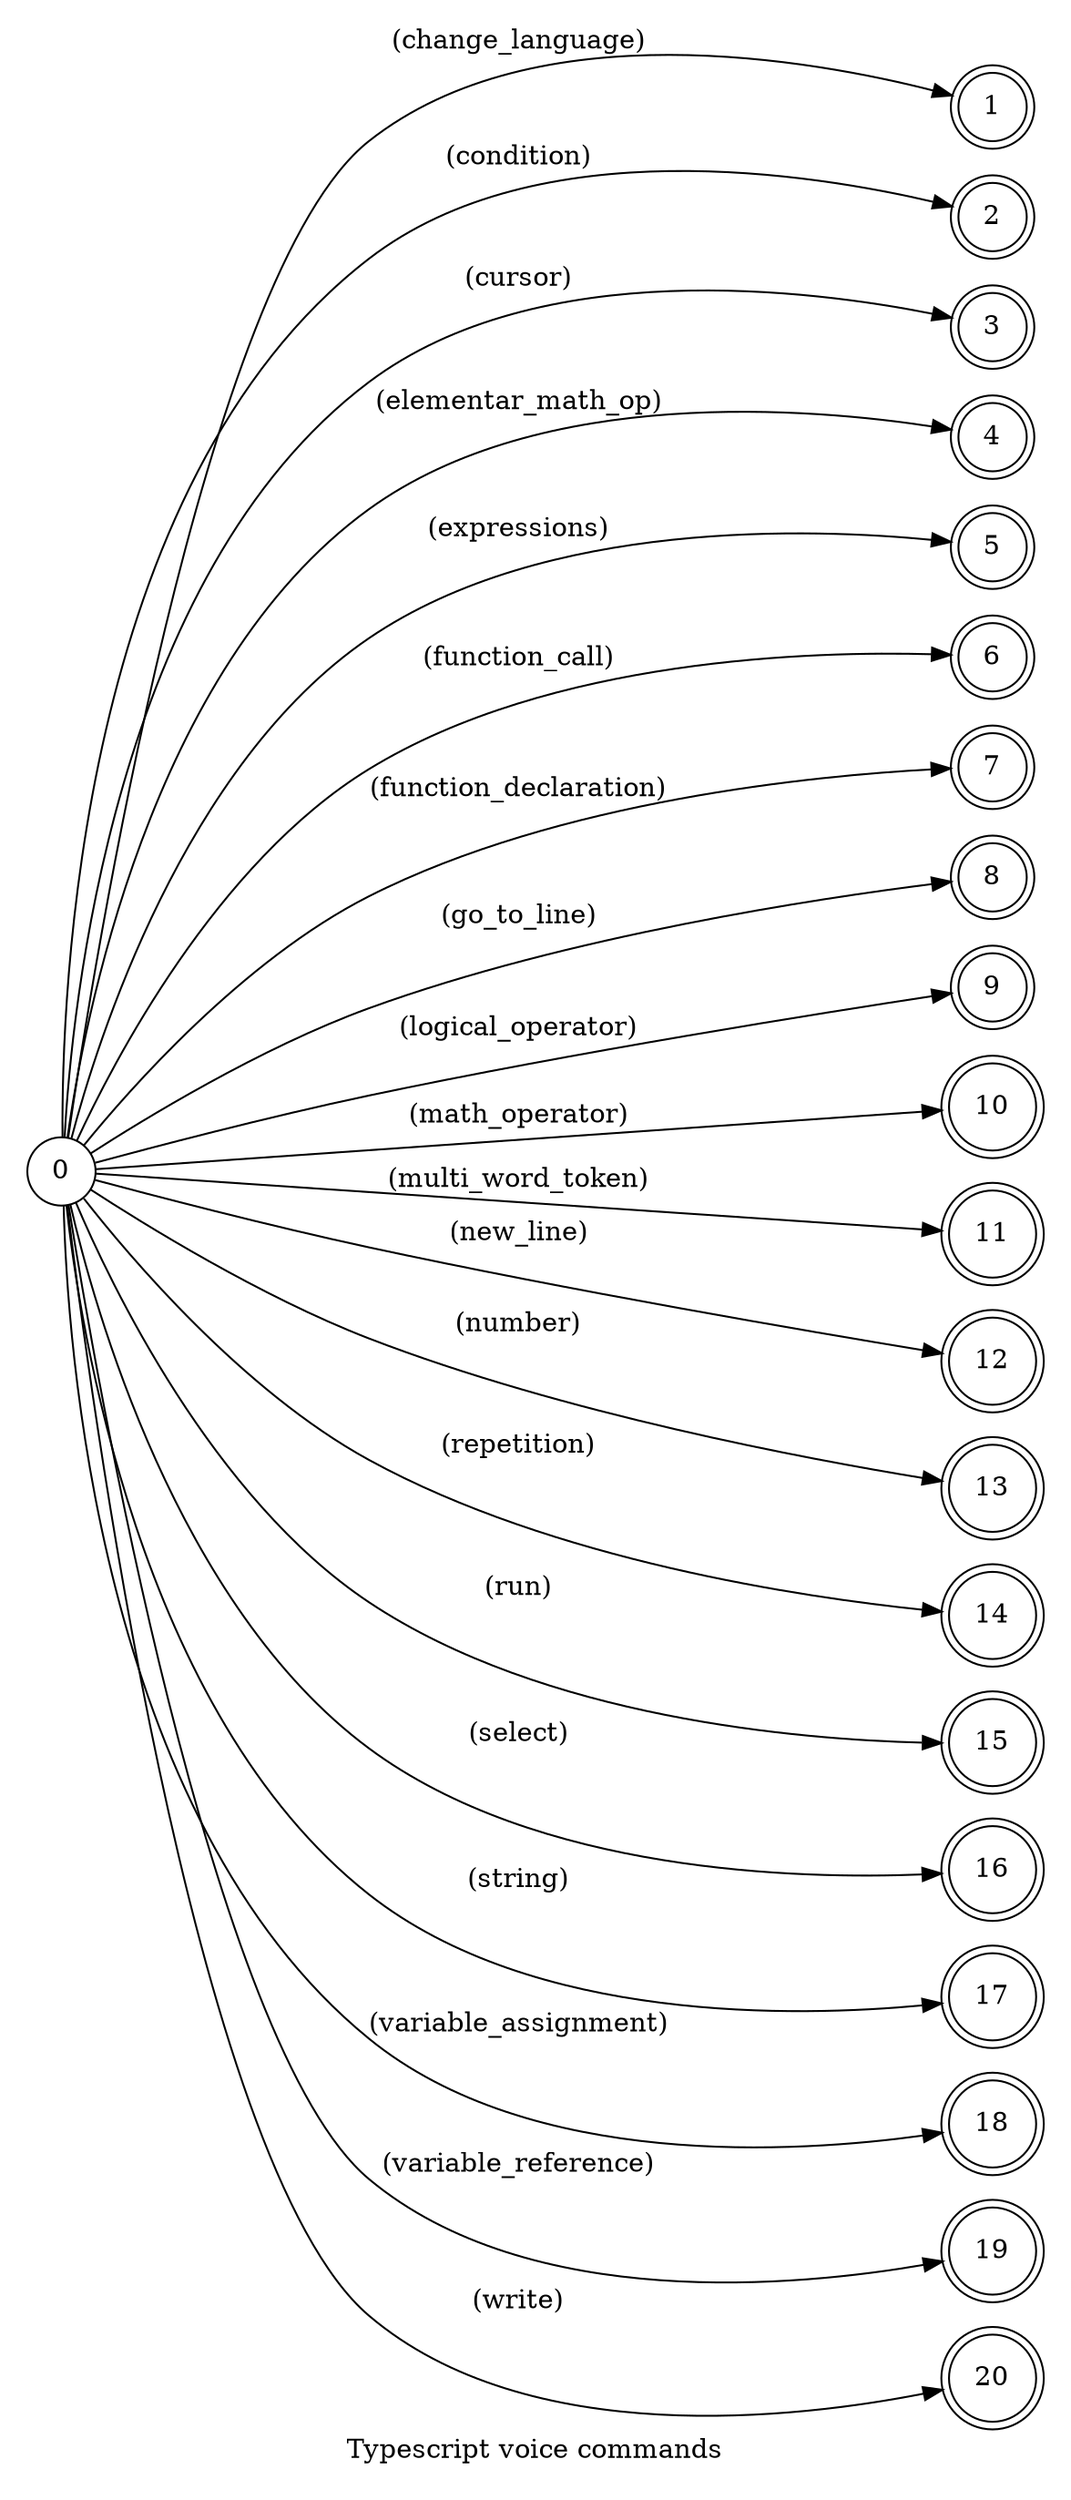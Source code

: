 digraph TypeScript {
    id="typescript";
    label="Typescript voice commands";
    lang="en-US";
    langName="English";
    pad="0.2";
    rankdir=LR;
    nodesep="0.2";
    ranksep="4";
    node[shape=circle]; 0;
    node[shape=doublecircle];

    // START GENERATED
    0 -> 1 [label="(change_language)"];
    0 -> 2 [label="(condition)"];
    0 -> 3 [label="(cursor)"];
    0 -> 4 [label="(elementar_math_op)"];
    0 -> 5 [label="(expressions)"];
    0 -> 6 [label="(function_call)"];
    0 -> 7 [label="(function_declaration)"];
    0 -> 8 [label="(go_to_line)"];
    0 -> 9 [label="(logical_operator)"];
    0 -> 10 [label="(math_operator)"];
    0 -> 11 [label="(multi_word_token)"];
    0 -> 12 [label="(new_line)"];
    0 -> 13 [label="(number)"];
    0 -> 14 [label="(repetition)"];
    0 -> 15 [label="(run)"];
    0 -> 16 [label="(select)"];
    0 -> 17 [label="(string)"];
    0 -> 18 [label="(variable_assignment)"];
    0 -> 19 [label="(variable_reference)"];
    0 -> 20 [label="(write)"];
    // END GENERATED

    title="Typescript voice commands";
    desc="Collection of voice commands of the typescript language";
}